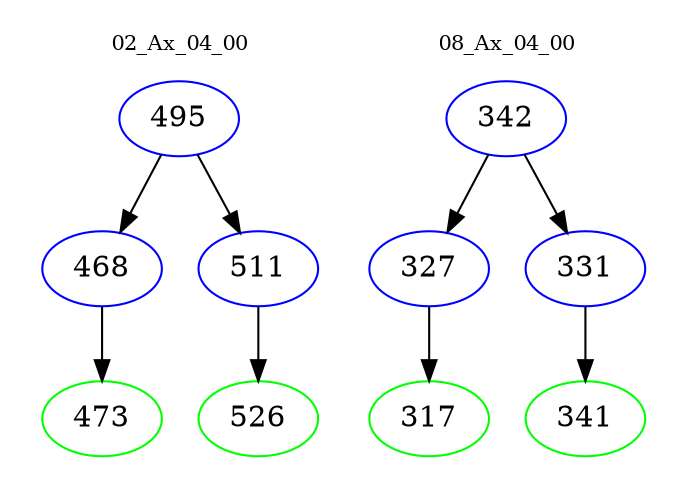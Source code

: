 digraph{
subgraph cluster_0 {
color = white
label = "02_Ax_04_00";
fontsize=10;
T0_495 [label="495", color="blue"]
T0_495 -> T0_468 [color="black"]
T0_468 [label="468", color="blue"]
T0_468 -> T0_473 [color="black"]
T0_473 [label="473", color="green"]
T0_495 -> T0_511 [color="black"]
T0_511 [label="511", color="blue"]
T0_511 -> T0_526 [color="black"]
T0_526 [label="526", color="green"]
}
subgraph cluster_1 {
color = white
label = "08_Ax_04_00";
fontsize=10;
T1_342 [label="342", color="blue"]
T1_342 -> T1_327 [color="black"]
T1_327 [label="327", color="blue"]
T1_327 -> T1_317 [color="black"]
T1_317 [label="317", color="green"]
T1_342 -> T1_331 [color="black"]
T1_331 [label="331", color="blue"]
T1_331 -> T1_341 [color="black"]
T1_341 [label="341", color="green"]
}
}
